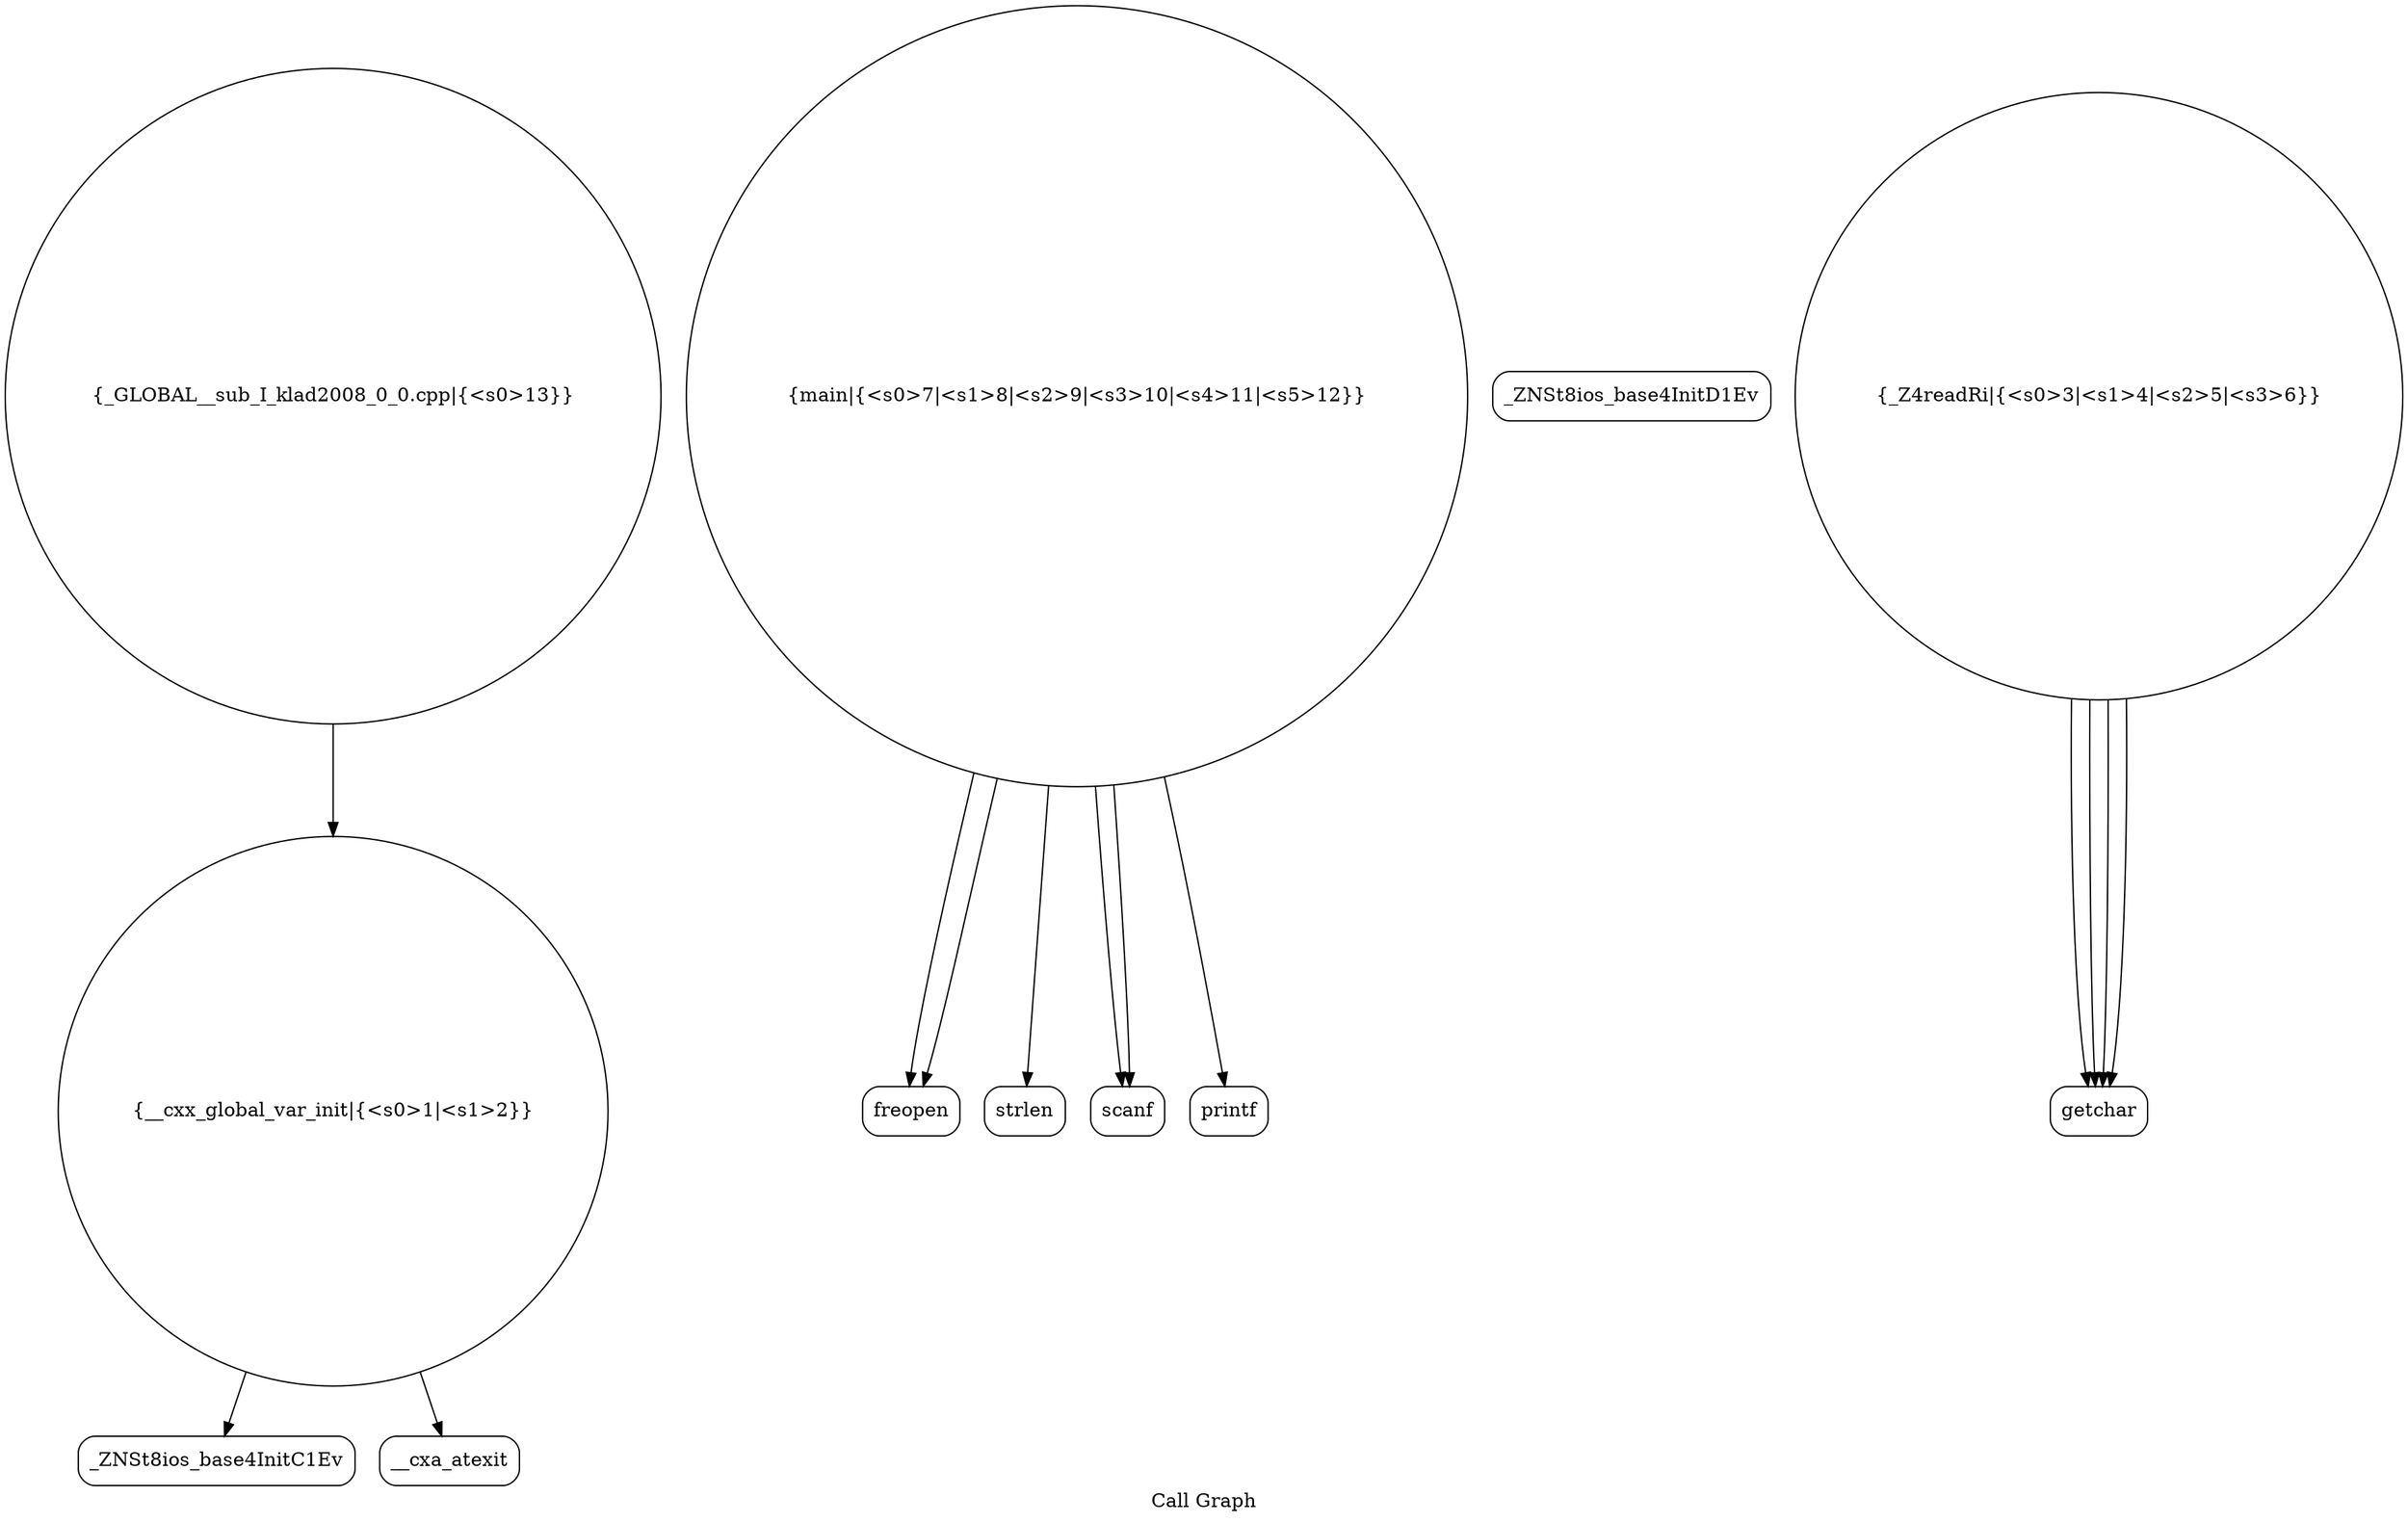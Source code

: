 digraph "Call Graph" {
	label="Call Graph";

	Node0x55d770f74050 [shape=record,shape=circle,label="{__cxx_global_var_init|{<s0>1|<s1>2}}"];
	Node0x55d770f74050:s0 -> Node0x55d770f744e0[color=black];
	Node0x55d770f74050:s1 -> Node0x55d770f745e0[color=black];
	Node0x55d770f747e0 [shape=record,shape=Mrecord,label="{freopen}"];
	Node0x55d770f74560 [shape=record,shape=Mrecord,label="{_ZNSt8ios_base4InitD1Ev}"];
	Node0x55d770f748e0 [shape=record,shape=Mrecord,label="{strlen}"];
	Node0x55d770f74660 [shape=record,shape=circle,label="{_Z4readRi|{<s0>3|<s1>4|<s2>5|<s3>6}}"];
	Node0x55d770f74660:s0 -> Node0x55d770f746e0[color=black];
	Node0x55d770f74660:s1 -> Node0x55d770f746e0[color=black];
	Node0x55d770f74660:s2 -> Node0x55d770f746e0[color=black];
	Node0x55d770f74660:s3 -> Node0x55d770f746e0[color=black];
	Node0x55d770f749e0 [shape=record,shape=circle,label="{_GLOBAL__sub_I_klad2008_0_0.cpp|{<s0>13}}"];
	Node0x55d770f749e0:s0 -> Node0x55d770f74050[color=black];
	Node0x55d770f74760 [shape=record,shape=circle,label="{main|{<s0>7|<s1>8|<s2>9|<s3>10|<s4>11|<s5>12}}"];
	Node0x55d770f74760:s0 -> Node0x55d770f747e0[color=black];
	Node0x55d770f74760:s1 -> Node0x55d770f747e0[color=black];
	Node0x55d770f74760:s2 -> Node0x55d770f74860[color=black];
	Node0x55d770f74760:s3 -> Node0x55d770f74860[color=black];
	Node0x55d770f74760:s4 -> Node0x55d770f748e0[color=black];
	Node0x55d770f74760:s5 -> Node0x55d770f74960[color=black];
	Node0x55d770f744e0 [shape=record,shape=Mrecord,label="{_ZNSt8ios_base4InitC1Ev}"];
	Node0x55d770f74860 [shape=record,shape=Mrecord,label="{scanf}"];
	Node0x55d770f745e0 [shape=record,shape=Mrecord,label="{__cxa_atexit}"];
	Node0x55d770f74960 [shape=record,shape=Mrecord,label="{printf}"];
	Node0x55d770f746e0 [shape=record,shape=Mrecord,label="{getchar}"];
}
